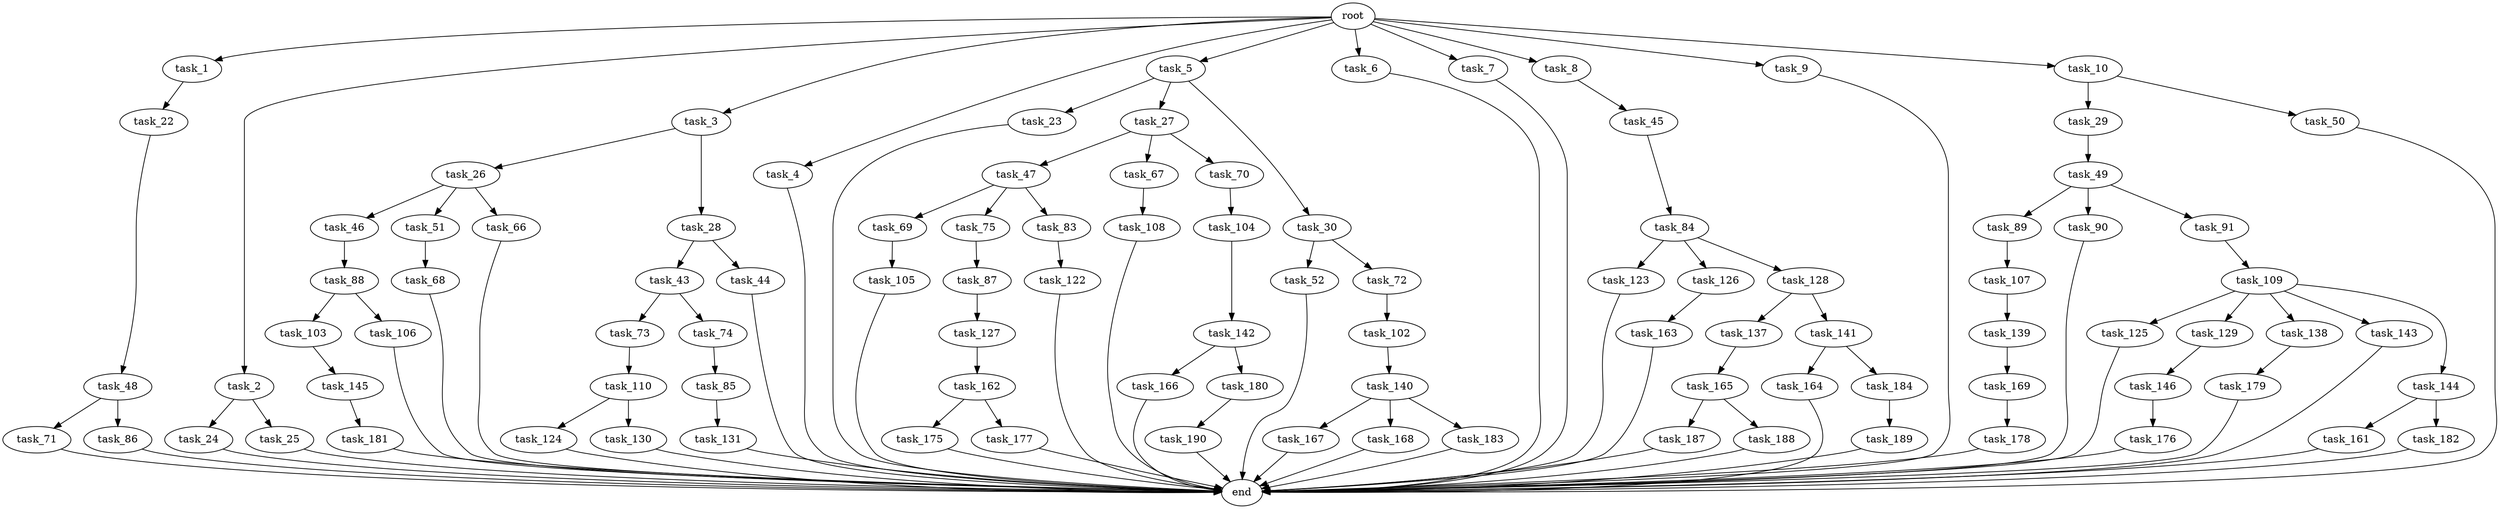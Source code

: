 digraph G {
  root [size="0.000000"];
  task_1 [size="10.240000"];
  task_2 [size="10.240000"];
  task_3 [size="10.240000"];
  task_4 [size="10.240000"];
  task_5 [size="10.240000"];
  task_6 [size="10.240000"];
  task_7 [size="10.240000"];
  task_8 [size="10.240000"];
  task_9 [size="10.240000"];
  task_10 [size="10.240000"];
  task_22 [size="6957847019.520000"];
  task_23 [size="1374389534.720000"];
  task_24 [size="6957847019.520000"];
  task_25 [size="6957847019.520000"];
  task_26 [size="3092376453.120000"];
  task_27 [size="1374389534.720000"];
  task_28 [size="3092376453.120000"];
  task_29 [size="8589934592.000000"];
  task_30 [size="1374389534.720000"];
  task_43 [size="6957847019.520000"];
  task_44 [size="6957847019.520000"];
  task_45 [size="4209067950.080000"];
  task_46 [size="773094113.280000"];
  task_47 [size="1374389534.720000"];
  task_48 [size="343597383.680000"];
  task_49 [size="2147483648.000000"];
  task_50 [size="8589934592.000000"];
  task_51 [size="773094113.280000"];
  task_52 [size="1374389534.720000"];
  task_66 [size="773094113.280000"];
  task_67 [size="1374389534.720000"];
  task_68 [size="3092376453.120000"];
  task_69 [size="1374389534.720000"];
  task_70 [size="1374389534.720000"];
  task_71 [size="5497558138.880000"];
  task_72 [size="1374389534.720000"];
  task_73 [size="1374389534.720000"];
  task_74 [size="1374389534.720000"];
  task_75 [size="1374389534.720000"];
  task_83 [size="1374389534.720000"];
  task_84 [size="4209067950.080000"];
  task_85 [size="5497558138.880000"];
  task_86 [size="5497558138.880000"];
  task_87 [size="1374389534.720000"];
  task_88 [size="1374389534.720000"];
  task_89 [size="2147483648.000000"];
  task_90 [size="2147483648.000000"];
  task_91 [size="2147483648.000000"];
  task_102 [size="4209067950.080000"];
  task_103 [size="343597383.680000"];
  task_104 [size="8589934592.000000"];
  task_105 [size="1374389534.720000"];
  task_106 [size="343597383.680000"];
  task_107 [size="3092376453.120000"];
  task_108 [size="3092376453.120000"];
  task_109 [size="4209067950.080000"];
  task_110 [size="343597383.680000"];
  task_122 [size="1374389534.720000"];
  task_123 [size="4209067950.080000"];
  task_124 [size="1374389534.720000"];
  task_125 [size="6957847019.520000"];
  task_126 [size="4209067950.080000"];
  task_127 [size="2147483648.000000"];
  task_128 [size="4209067950.080000"];
  task_129 [size="6957847019.520000"];
  task_130 [size="1374389534.720000"];
  task_131 [size="773094113.280000"];
  task_137 [size="6957847019.520000"];
  task_138 [size="6957847019.520000"];
  task_139 [size="6957847019.520000"];
  task_140 [size="3092376453.120000"];
  task_141 [size="6957847019.520000"];
  task_142 [size="343597383.680000"];
  task_143 [size="6957847019.520000"];
  task_144 [size="6957847019.520000"];
  task_145 [size="2147483648.000000"];
  task_146 [size="5497558138.880000"];
  task_161 [size="343597383.680000"];
  task_162 [size="2147483648.000000"];
  task_163 [size="2147483648.000000"];
  task_164 [size="2147483648.000000"];
  task_165 [size="773094113.280000"];
  task_166 [size="4209067950.080000"];
  task_167 [size="4209067950.080000"];
  task_168 [size="4209067950.080000"];
  task_169 [size="1374389534.720000"];
  task_175 [size="773094113.280000"];
  task_176 [size="4209067950.080000"];
  task_177 [size="773094113.280000"];
  task_178 [size="5497558138.880000"];
  task_179 [size="8589934592.000000"];
  task_180 [size="4209067950.080000"];
  task_181 [size="2147483648.000000"];
  task_182 [size="343597383.680000"];
  task_183 [size="4209067950.080000"];
  task_184 [size="2147483648.000000"];
  task_187 [size="8589934592.000000"];
  task_188 [size="8589934592.000000"];
  task_189 [size="6957847019.520000"];
  task_190 [size="3092376453.120000"];
  end [size="0.000000"];

  root -> task_1 [size="1.000000"];
  root -> task_2 [size="1.000000"];
  root -> task_3 [size="1.000000"];
  root -> task_4 [size="1.000000"];
  root -> task_5 [size="1.000000"];
  root -> task_6 [size="1.000000"];
  root -> task_7 [size="1.000000"];
  root -> task_8 [size="1.000000"];
  root -> task_9 [size="1.000000"];
  root -> task_10 [size="1.000000"];
  task_1 -> task_22 [size="679477248.000000"];
  task_2 -> task_24 [size="679477248.000000"];
  task_2 -> task_25 [size="679477248.000000"];
  task_3 -> task_26 [size="301989888.000000"];
  task_3 -> task_28 [size="301989888.000000"];
  task_4 -> end [size="1.000000"];
  task_5 -> task_23 [size="134217728.000000"];
  task_5 -> task_27 [size="134217728.000000"];
  task_5 -> task_30 [size="134217728.000000"];
  task_6 -> end [size="1.000000"];
  task_7 -> end [size="1.000000"];
  task_8 -> task_45 [size="411041792.000000"];
  task_9 -> end [size="1.000000"];
  task_10 -> task_29 [size="838860800.000000"];
  task_10 -> task_50 [size="838860800.000000"];
  task_22 -> task_48 [size="33554432.000000"];
  task_23 -> end [size="1.000000"];
  task_24 -> end [size="1.000000"];
  task_25 -> end [size="1.000000"];
  task_26 -> task_46 [size="75497472.000000"];
  task_26 -> task_51 [size="75497472.000000"];
  task_26 -> task_66 [size="75497472.000000"];
  task_27 -> task_47 [size="134217728.000000"];
  task_27 -> task_67 [size="134217728.000000"];
  task_27 -> task_70 [size="134217728.000000"];
  task_28 -> task_43 [size="679477248.000000"];
  task_28 -> task_44 [size="679477248.000000"];
  task_29 -> task_49 [size="209715200.000000"];
  task_30 -> task_52 [size="134217728.000000"];
  task_30 -> task_72 [size="134217728.000000"];
  task_43 -> task_73 [size="134217728.000000"];
  task_43 -> task_74 [size="134217728.000000"];
  task_44 -> end [size="1.000000"];
  task_45 -> task_84 [size="411041792.000000"];
  task_46 -> task_88 [size="134217728.000000"];
  task_47 -> task_69 [size="134217728.000000"];
  task_47 -> task_75 [size="134217728.000000"];
  task_47 -> task_83 [size="134217728.000000"];
  task_48 -> task_71 [size="536870912.000000"];
  task_48 -> task_86 [size="536870912.000000"];
  task_49 -> task_89 [size="209715200.000000"];
  task_49 -> task_90 [size="209715200.000000"];
  task_49 -> task_91 [size="209715200.000000"];
  task_50 -> end [size="1.000000"];
  task_51 -> task_68 [size="301989888.000000"];
  task_52 -> end [size="1.000000"];
  task_66 -> end [size="1.000000"];
  task_67 -> task_108 [size="301989888.000000"];
  task_68 -> end [size="1.000000"];
  task_69 -> task_105 [size="134217728.000000"];
  task_70 -> task_104 [size="838860800.000000"];
  task_71 -> end [size="1.000000"];
  task_72 -> task_102 [size="411041792.000000"];
  task_73 -> task_110 [size="33554432.000000"];
  task_74 -> task_85 [size="536870912.000000"];
  task_75 -> task_87 [size="134217728.000000"];
  task_83 -> task_122 [size="134217728.000000"];
  task_84 -> task_123 [size="411041792.000000"];
  task_84 -> task_126 [size="411041792.000000"];
  task_84 -> task_128 [size="411041792.000000"];
  task_85 -> task_131 [size="75497472.000000"];
  task_86 -> end [size="1.000000"];
  task_87 -> task_127 [size="209715200.000000"];
  task_88 -> task_103 [size="33554432.000000"];
  task_88 -> task_106 [size="33554432.000000"];
  task_89 -> task_107 [size="301989888.000000"];
  task_90 -> end [size="1.000000"];
  task_91 -> task_109 [size="411041792.000000"];
  task_102 -> task_140 [size="301989888.000000"];
  task_103 -> task_145 [size="209715200.000000"];
  task_104 -> task_142 [size="33554432.000000"];
  task_105 -> end [size="1.000000"];
  task_106 -> end [size="1.000000"];
  task_107 -> task_139 [size="679477248.000000"];
  task_108 -> end [size="1.000000"];
  task_109 -> task_125 [size="679477248.000000"];
  task_109 -> task_129 [size="679477248.000000"];
  task_109 -> task_138 [size="679477248.000000"];
  task_109 -> task_143 [size="679477248.000000"];
  task_109 -> task_144 [size="679477248.000000"];
  task_110 -> task_124 [size="134217728.000000"];
  task_110 -> task_130 [size="134217728.000000"];
  task_122 -> end [size="1.000000"];
  task_123 -> end [size="1.000000"];
  task_124 -> end [size="1.000000"];
  task_125 -> end [size="1.000000"];
  task_126 -> task_163 [size="209715200.000000"];
  task_127 -> task_162 [size="209715200.000000"];
  task_128 -> task_137 [size="679477248.000000"];
  task_128 -> task_141 [size="679477248.000000"];
  task_129 -> task_146 [size="536870912.000000"];
  task_130 -> end [size="1.000000"];
  task_131 -> end [size="1.000000"];
  task_137 -> task_165 [size="75497472.000000"];
  task_138 -> task_179 [size="838860800.000000"];
  task_139 -> task_169 [size="134217728.000000"];
  task_140 -> task_167 [size="411041792.000000"];
  task_140 -> task_168 [size="411041792.000000"];
  task_140 -> task_183 [size="411041792.000000"];
  task_141 -> task_164 [size="209715200.000000"];
  task_141 -> task_184 [size="209715200.000000"];
  task_142 -> task_166 [size="411041792.000000"];
  task_142 -> task_180 [size="411041792.000000"];
  task_143 -> end [size="1.000000"];
  task_144 -> task_161 [size="33554432.000000"];
  task_144 -> task_182 [size="33554432.000000"];
  task_145 -> task_181 [size="209715200.000000"];
  task_146 -> task_176 [size="411041792.000000"];
  task_161 -> end [size="1.000000"];
  task_162 -> task_175 [size="75497472.000000"];
  task_162 -> task_177 [size="75497472.000000"];
  task_163 -> end [size="1.000000"];
  task_164 -> end [size="1.000000"];
  task_165 -> task_187 [size="838860800.000000"];
  task_165 -> task_188 [size="838860800.000000"];
  task_166 -> end [size="1.000000"];
  task_167 -> end [size="1.000000"];
  task_168 -> end [size="1.000000"];
  task_169 -> task_178 [size="536870912.000000"];
  task_175 -> end [size="1.000000"];
  task_176 -> end [size="1.000000"];
  task_177 -> end [size="1.000000"];
  task_178 -> end [size="1.000000"];
  task_179 -> end [size="1.000000"];
  task_180 -> task_190 [size="301989888.000000"];
  task_181 -> end [size="1.000000"];
  task_182 -> end [size="1.000000"];
  task_183 -> end [size="1.000000"];
  task_184 -> task_189 [size="679477248.000000"];
  task_187 -> end [size="1.000000"];
  task_188 -> end [size="1.000000"];
  task_189 -> end [size="1.000000"];
  task_190 -> end [size="1.000000"];
}
